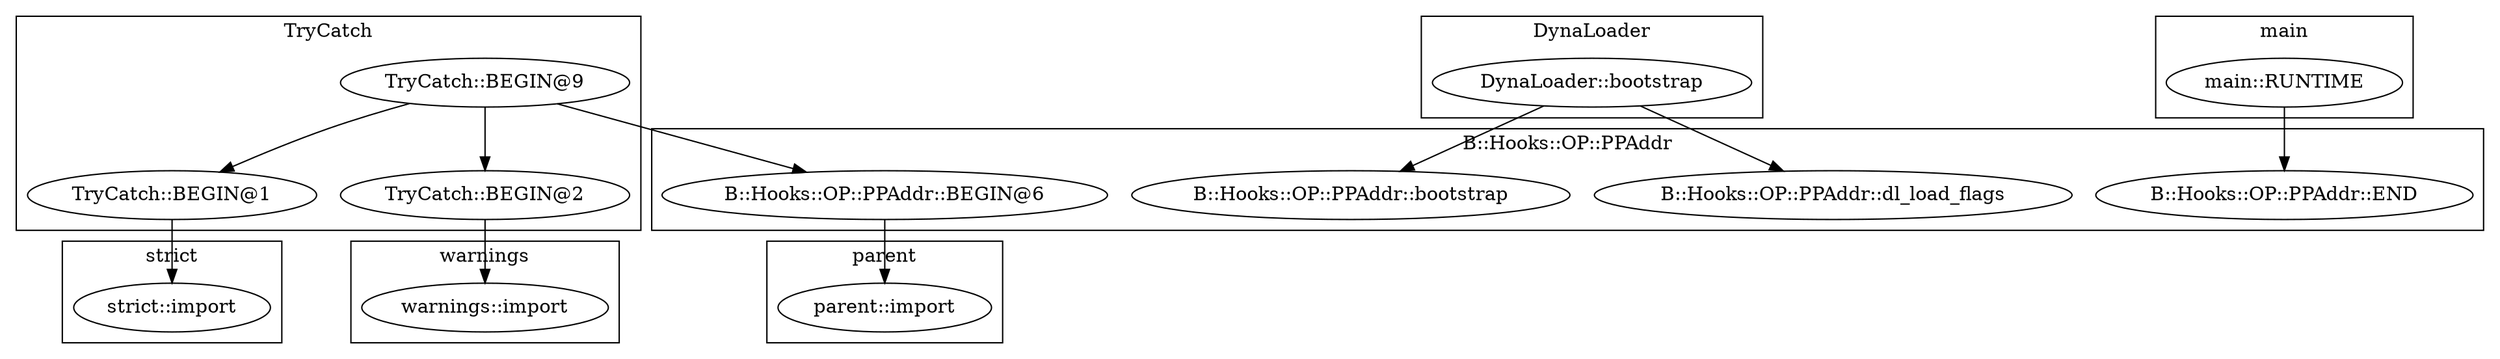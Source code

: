 digraph {
graph [overlap=false]
subgraph cluster_TryCatch {
	label="TryCatch";
	"TryCatch::BEGIN@9";
	"TryCatch::BEGIN@1";
	"TryCatch::BEGIN@2";
}
subgraph cluster_DynaLoader {
	label="DynaLoader";
	"DynaLoader::bootstrap";
}
subgraph cluster_warnings {
	label="warnings";
	"warnings::import";
}
subgraph cluster_main {
	label="main";
	"main::RUNTIME";
}
subgraph cluster_parent {
	label="parent";
	"parent::import";
}
subgraph cluster_B_Hooks_OP_PPAddr {
	label="B::Hooks::OP::PPAddr";
	"B::Hooks::OP::PPAddr::END";
	"B::Hooks::OP::PPAddr::BEGIN@6";
	"B::Hooks::OP::PPAddr::dl_load_flags";
	"B::Hooks::OP::PPAddr::bootstrap";
}
subgraph cluster_strict {
	label="strict";
	"strict::import";
}
"main::RUNTIME" -> "B::Hooks::OP::PPAddr::END";
"DynaLoader::bootstrap" -> "B::Hooks::OP::PPAddr::dl_load_flags";
"DynaLoader::bootstrap" -> "B::Hooks::OP::PPAddr::bootstrap";
"TryCatch::BEGIN@1" -> "strict::import";
"TryCatch::BEGIN@9" -> "TryCatch::BEGIN@2";
"TryCatch::BEGIN@2" -> "warnings::import";
"TryCatch::BEGIN@9" -> "TryCatch::BEGIN@1";
"B::Hooks::OP::PPAddr::BEGIN@6" -> "parent::import";
"TryCatch::BEGIN@9" -> "B::Hooks::OP::PPAddr::BEGIN@6";
}
